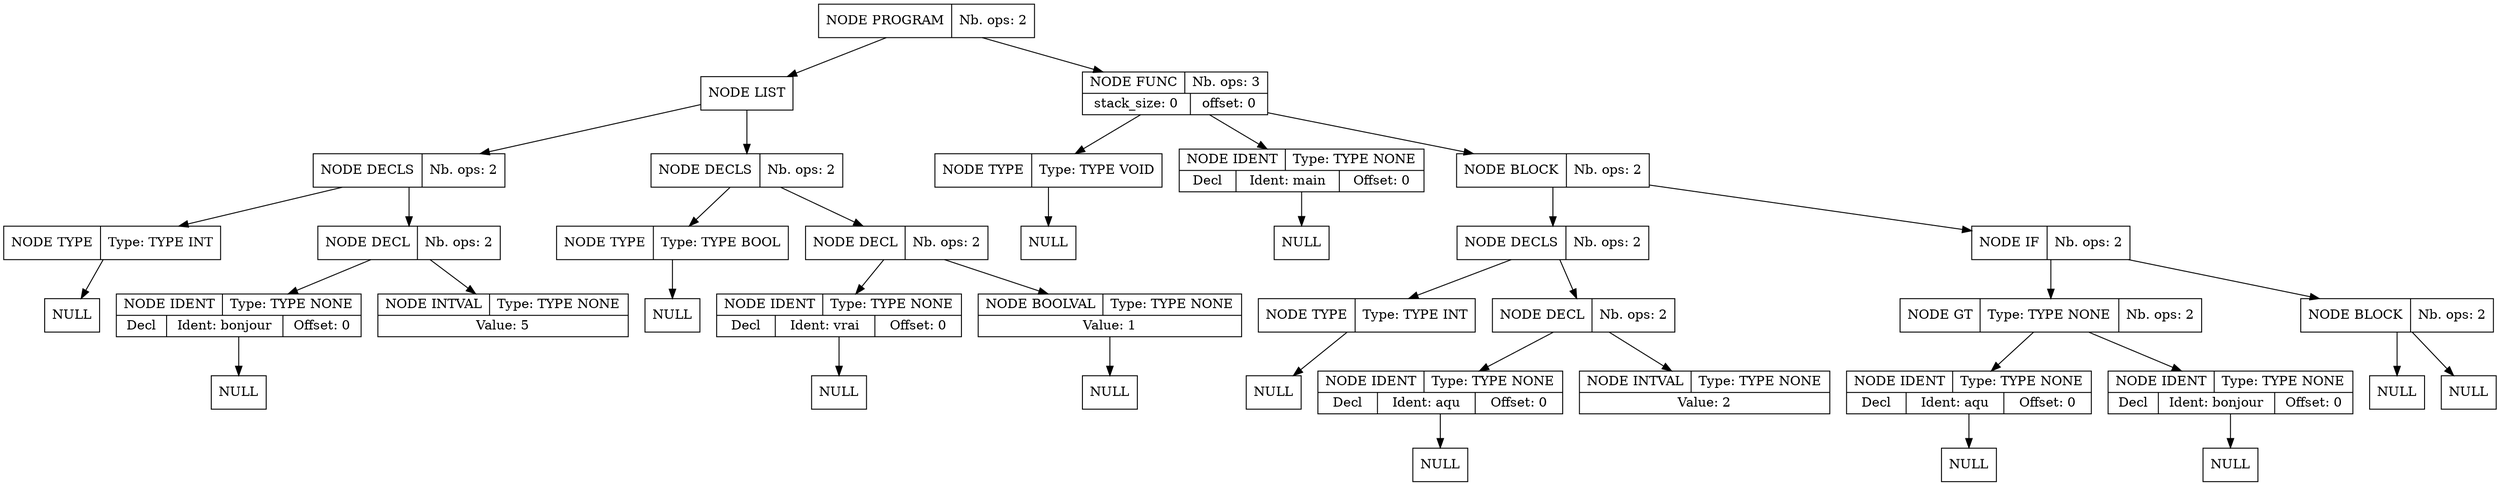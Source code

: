 digraph global_vars {
    N1 [shape=record, label="{{NODE PROGRAM|Nb. ops: 2}}"];
    N2 [shape=record, label="{{NODE LIST}}"];
    N3 [shape=record, label="{{NODE DECLS|Nb. ops: 2}}"];
    N4 [shape=record, label="{{NODE TYPE|Type: TYPE INT}}"];
    N5 [shape=record, label="{{NULL}}"];
    edge[tailclip=true];
    N4 -> N5
    edge[tailclip=true];
    N3 -> N4
    N6 [shape=record, label="{{NODE DECL|Nb. ops: 2}}"];
    N7 [shape=record, label="{{NODE IDENT|Type: TYPE NONE}|{<decl>Decl      |Ident: bonjour|Offset: 0}}"];
    N8 [shape=record, label="{{NULL}}"];
    edge[tailclip=true];
    N7 -> N8
    edge[tailclip=true];
    N6 -> N7
    N9 [shape=record, label="{{NODE INTVAL|Type: TYPE NONE}|{Value: 5}}"];
    edge[tailclip=true];
    N6 -> N9
    edge[tailclip=true];
    N3 -> N6
    edge[tailclip=true];
    N2 -> N3
    N10 [shape=record, label="{{NODE DECLS|Nb. ops: 2}}"];
    N11 [shape=record, label="{{NODE TYPE|Type: TYPE BOOL}}"];
    N12 [shape=record, label="{{NULL}}"];
    edge[tailclip=true];
    N11 -> N12
    edge[tailclip=true];
    N10 -> N11
    N13 [shape=record, label="{{NODE DECL|Nb. ops: 2}}"];
    N14 [shape=record, label="{{NODE IDENT|Type: TYPE NONE}|{<decl>Decl      |Ident: vrai|Offset: 0}}"];
    N15 [shape=record, label="{{NULL}}"];
    edge[tailclip=true];
    N14 -> N15
    edge[tailclip=true];
    N13 -> N14
    N16 [shape=record, label="{{NODE BOOLVAL|Type: TYPE NONE}|{Value: 1}}"];
    N17 [shape=record, label="{{NULL}}"];
    edge[tailclip=true];
    N16 -> N17
    edge[tailclip=true];
    N13 -> N16
    edge[tailclip=true];
    N10 -> N13
    edge[tailclip=true];
    N2 -> N10
    edge[tailclip=true];
    N1 -> N2
    N18 [shape=record, label="{{NODE FUNC|Nb. ops: 3}|{stack_size: 0|offset: 0}}"];
    N19 [shape=record, label="{{NODE TYPE|Type: TYPE VOID}}"];
    N20 [shape=record, label="{{NULL}}"];
    edge[tailclip=true];
    N19 -> N20
    edge[tailclip=true];
    N18 -> N19
    N21 [shape=record, label="{{NODE IDENT|Type: TYPE NONE}|{<decl>Decl      |Ident: main|Offset: 0}}"];
    N22 [shape=record, label="{{NULL}}"];
    edge[tailclip=true];
    N21 -> N22
    edge[tailclip=true];
    N18 -> N21
    N23 [shape=record, label="{{NODE BLOCK|Nb. ops: 2}}"];
    N24 [shape=record, label="{{NODE DECLS|Nb. ops: 2}}"];
    N25 [shape=record, label="{{NODE TYPE|Type: TYPE INT}}"];
    N26 [shape=record, label="{{NULL}}"];
    edge[tailclip=true];
    N25 -> N26
    edge[tailclip=true];
    N24 -> N25
    N27 [shape=record, label="{{NODE DECL|Nb. ops: 2}}"];
    N28 [shape=record, label="{{NODE IDENT|Type: TYPE NONE}|{<decl>Decl      |Ident: aqu|Offset: 0}}"];
    N29 [shape=record, label="{{NULL}}"];
    edge[tailclip=true];
    N28 -> N29
    edge[tailclip=true];
    N27 -> N28
    N30 [shape=record, label="{{NODE INTVAL|Type: TYPE NONE}|{Value: 2}}"];
    edge[tailclip=true];
    N27 -> N30
    edge[tailclip=true];
    N24 -> N27
    edge[tailclip=true];
    N23 -> N24
    N31 [shape=record, label="{{NODE IF|Nb. ops: 2}}"];
    N32 [shape=record, label="{{NODE GT|Type: TYPE NONE|Nb. ops: 2}}"];
    N33 [shape=record, label="{{NODE IDENT|Type: TYPE NONE}|{<decl>Decl      |Ident: aqu|Offset: 0}}"];
    N34 [shape=record, label="{{NULL}}"];
    edge[tailclip=true];
    N33 -> N34
    edge[tailclip=true];
    N32 -> N33
    N35 [shape=record, label="{{NODE IDENT|Type: TYPE NONE}|{<decl>Decl      |Ident: bonjour|Offset: 0}}"];
    N36 [shape=record, label="{{NULL}}"];
    edge[tailclip=true];
    N35 -> N36
    edge[tailclip=true];
    N32 -> N35
    edge[tailclip=true];
    N31 -> N32
    N37 [shape=record, label="{{NODE BLOCK|Nb. ops: 2}}"];
    N38 [shape=record, label="{{NULL}}"];
    edge[tailclip=true];
    N37 -> N38
    N39 [shape=record, label="{{NULL}}"];
    edge[tailclip=true];
    N37 -> N39
    edge[tailclip=true];
    N31 -> N37
    edge[tailclip=true];
    N23 -> N31
    edge[tailclip=true];
    N18 -> N23
    edge[tailclip=true];
    N1 -> N18
}